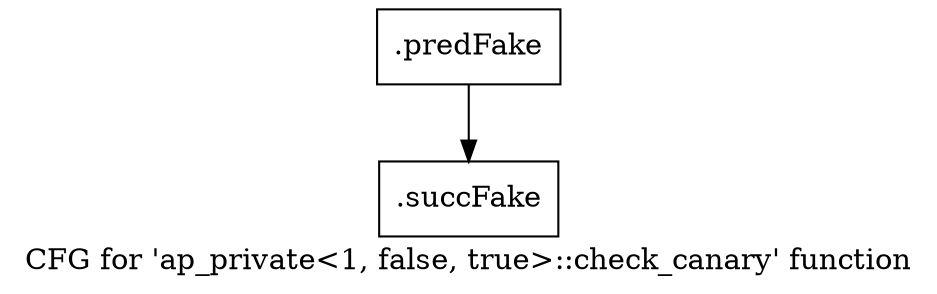 digraph "CFG for 'ap_private\<1, false, true\>::check_canary' function" {
	label="CFG for 'ap_private\<1, false, true\>::check_canary' function";

	Node0x46eec90 [shape=record,filename="",linenumber="",label="{.predFake}"];
	Node0x46eec90 -> Node0x47e7fc0[ callList="" memoryops="" filename="/media/miguel/NewVolume/Linux/Xilinx/Vitis_HLS/2020.2/include/etc/ap_private.h" execusionnum="1511"];
	Node0x47e7fc0 [shape=record,filename="/media/miguel/NewVolume/Linux/Xilinx/Vitis_HLS/2020.2/include/etc/ap_private.h",linenumber="1421",label="{.succFake}"];
}
